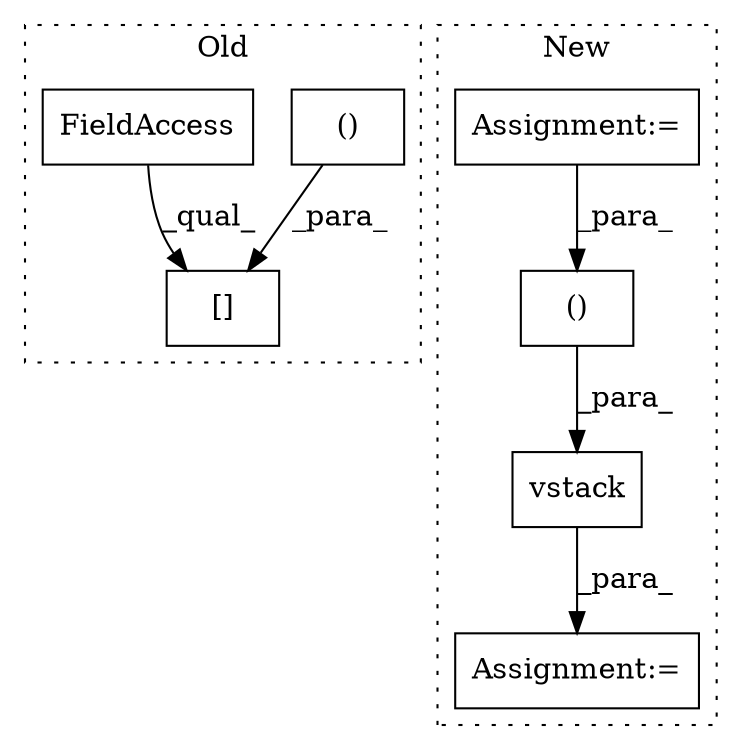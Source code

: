 digraph G {
subgraph cluster0 {
1 [label="[]" a="2" s="5502,5604" l="18,2" shape="box"];
5 [label="()" a="106" s="5520" l="84" shape="box"];
7 [label="FieldAccess" a="22" s="5502" l="10" shape="box"];
label = "Old";
style="dotted";
}
subgraph cluster1 {
2 [label="vstack" a="32" s="5476,5617" l="12,2" shape="box"];
3 [label="Assignment:=" a="7" s="5625,5727" l="53,2" shape="box"];
4 [label="Assignment:=" a="7" s="5419" l="1" shape="box"];
6 [label="()" a="106" s="5488" l="129" shape="box"];
label = "New";
style="dotted";
}
2 -> 3 [label="_para_"];
4 -> 6 [label="_para_"];
5 -> 1 [label="_para_"];
6 -> 2 [label="_para_"];
7 -> 1 [label="_qual_"];
}